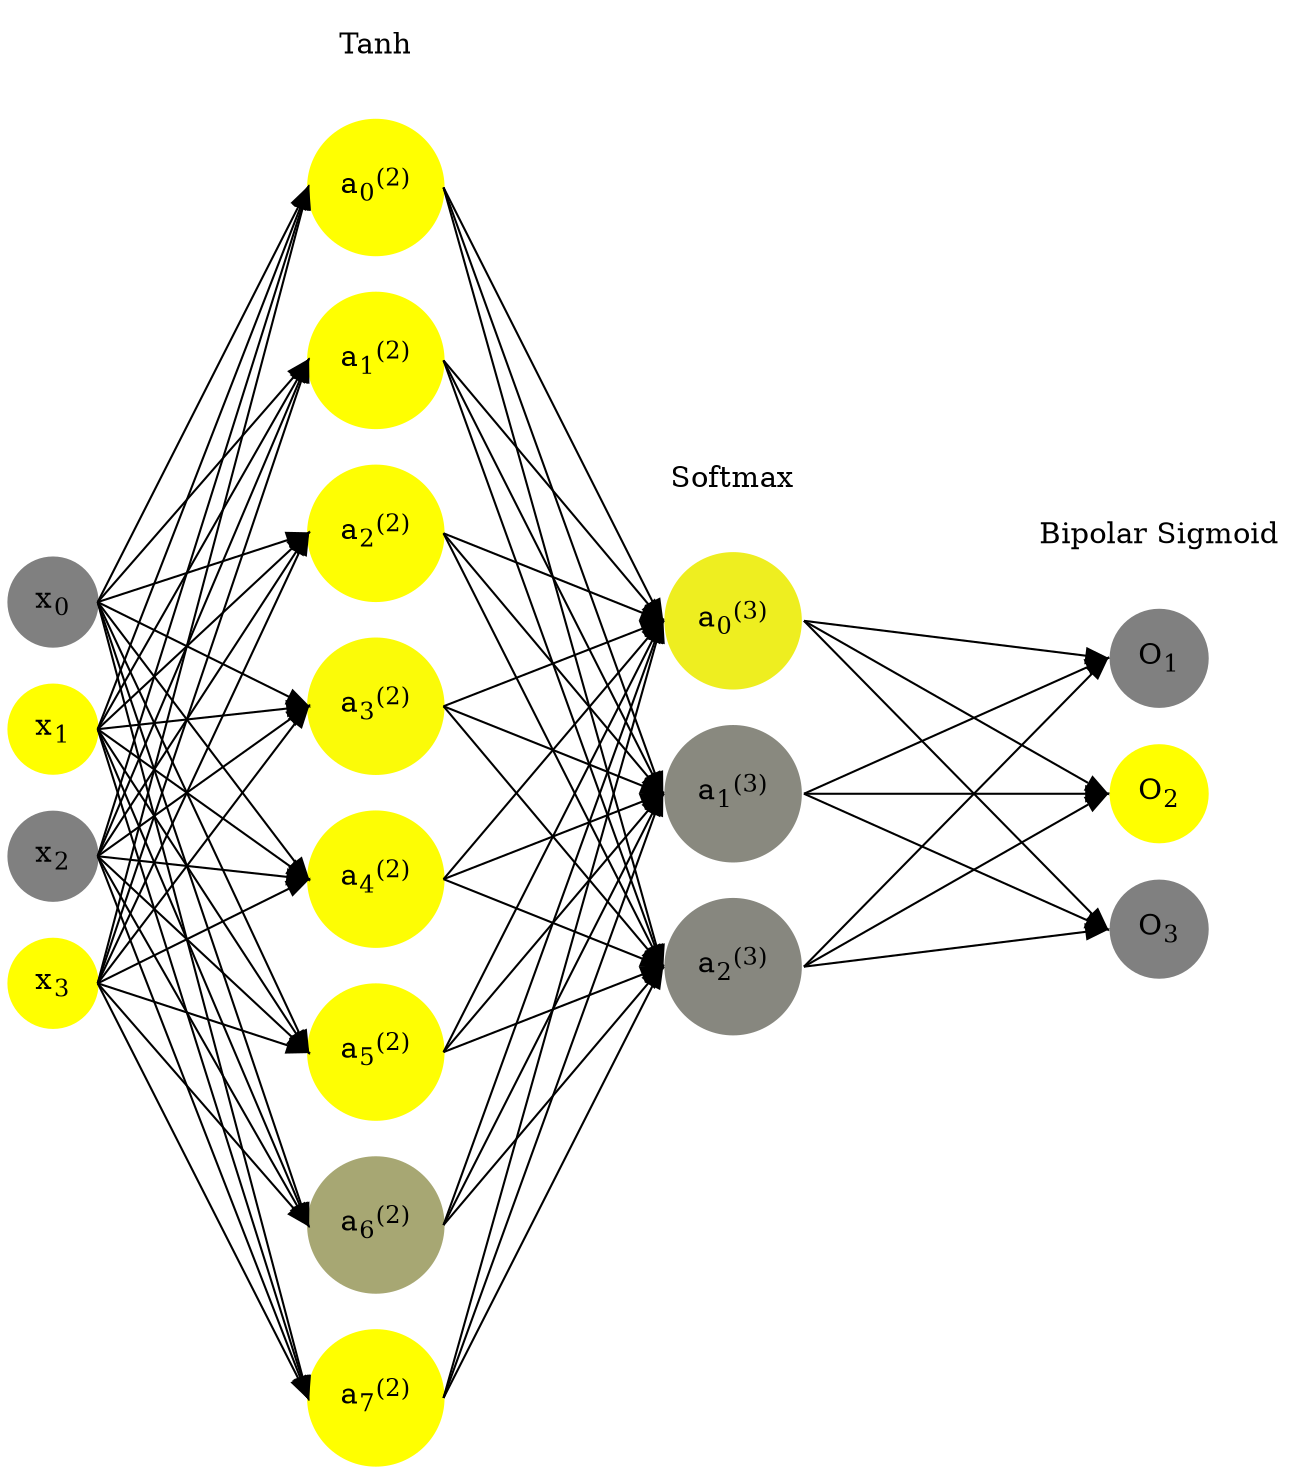 digraph G {
	rankdir = LR;
	splines=false;
	edge[style=invis];
	ranksep= 1.4;
	{
	node [shape=circle, color="0.1667, 0.0, 0.5", style=filled, fillcolor="0.1667, 0.0, 0.5"];
	x0 [label=<x<sub>0</sub>>];
	}
	{
	node [shape=circle, color="0.1667, 1.0, 1.0", style=filled, fillcolor="0.1667, 1.0, 1.0"];
	x1 [label=<x<sub>1</sub>>];
	}
	{
	node [shape=circle, color="0.1667, 0.0, 0.5", style=filled, fillcolor="0.1667, 0.0, 0.5"];
	x2 [label=<x<sub>2</sub>>];
	}
	{
	node [shape=circle, color="0.1667, 1.0, 1.0", style=filled, fillcolor="0.1667, 1.0, 1.0"];
	x3 [label=<x<sub>3</sub>>];
	}
	{
	node [shape=circle, color="0.1667, 0.993374, 0.996687", style=filled, fillcolor="0.1667, 0.993374, 0.996687"];
	a02 [label=<a<sub>0</sub><sup>(2)</sup>>];
	}
	{
	node [shape=circle, color="0.1667, 0.994857, 0.997429", style=filled, fillcolor="0.1667, 0.994857, 0.997429"];
	a12 [label=<a<sub>1</sub><sup>(2)</sup>>];
	}
	{
	node [shape=circle, color="0.1667, 0.985227, 0.992613", style=filled, fillcolor="0.1667, 0.985227, 0.992613"];
	a22 [label=<a<sub>2</sub><sup>(2)</sup>>];
	}
	{
	node [shape=circle, color="0.1667, 0.965482, 0.982741", style=filled, fillcolor="0.1667, 0.965482, 0.982741"];
	a32 [label=<a<sub>3</sub><sup>(2)</sup>>];
	}
	{
	node [shape=circle, color="0.1667, 0.983862, 0.991931", style=filled, fillcolor="0.1667, 0.983862, 0.991931"];
	a42 [label=<a<sub>4</sub><sup>(2)</sup>>];
	}
	{
	node [shape=circle, color="0.1667, 0.986801, 0.993401", style=filled, fillcolor="0.1667, 0.986801, 0.993401"];
	a52 [label=<a<sub>5</sub><sup>(2)</sup>>];
	}
	{
	node [shape=circle, color="0.1667, 0.309859, 0.654929", style=filled, fillcolor="0.1667, 0.309859, 0.654929"];
	a62 [label=<a<sub>6</sub><sup>(2)</sup>>];
	}
	{
	node [shape=circle, color="0.1667, 0.999770, 0.999885", style=filled, fillcolor="0.1667, 0.999770, 0.999885"];
	a72 [label=<a<sub>7</sub><sup>(2)</sup>>];
	}
	{
	node [shape=circle, color="0.1667, 0.863474, 0.931737", style=filled, fillcolor="0.1667, 0.863474, 0.931737"];
	a03 [label=<a<sub>0</sub><sup>(3)</sup>>];
	}
	{
	node [shape=circle, color="0.1667, 0.077092, 0.538546", style=filled, fillcolor="0.1667, 0.077092, 0.538546"];
	a13 [label=<a<sub>1</sub><sup>(3)</sup>>];
	}
	{
	node [shape=circle, color="0.1667, 0.059434, 0.529717", style=filled, fillcolor="0.1667, 0.059434, 0.529717"];
	a23 [label=<a<sub>2</sub><sup>(3)</sup>>];
	}
	{
	node [shape=circle, color="0.1667, 0.0, 0.5", style=filled, fillcolor="0.1667, 0.0, 0.5"];
	O1 [label=<O<sub>1</sub>>];
	}
	{
	node [shape=circle, color="0.1667, 1.0, 1.0", style=filled, fillcolor="0.1667, 1.0, 1.0"];
	O2 [label=<O<sub>2</sub>>];
	}
	{
	node [shape=circle, color="0.1667, 0.0, 0.5", style=filled, fillcolor="0.1667, 0.0, 0.5"];
	O3 [label=<O<sub>3</sub>>];
	}
	{
	rank=same;
	x0->x1->x2->x3;
	}
	{
	rank=same;
	a02->a12->a22->a32->a42->a52->a62->a72;
	}
	{
	rank=same;
	a03->a13->a23;
	}
	{
	rank=same;
	O1->O2->O3;
	}
	l1 [shape=plaintext,label="Tanh"];
	l1->a02;
	{rank=same; l1;a02};
	l2 [shape=plaintext,label="Softmax"];
	l2->a03;
	{rank=same; l2;a03};
	l3 [shape=plaintext,label="Bipolar Sigmoid"];
	l3->O1;
	{rank=same; l3;O1};
edge[style=solid, tailport=e, headport=w];
	{x0;x1;x2;x3} -> {a02;a12;a22;a32;a42;a52;a62;a72};
	{a02;a12;a22;a32;a42;a52;a62;a72} -> {a03;a13;a23};
	{a03;a13;a23} -> {O1,O2,O3};
}